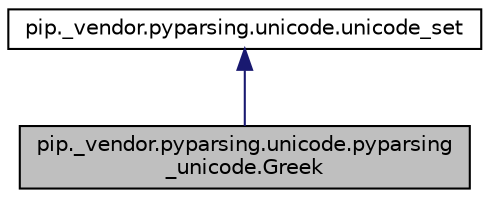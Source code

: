 digraph "pip._vendor.pyparsing.unicode.pyparsing_unicode.Greek"
{
 // LATEX_PDF_SIZE
  edge [fontname="Helvetica",fontsize="10",labelfontname="Helvetica",labelfontsize="10"];
  node [fontname="Helvetica",fontsize="10",shape=record];
  Node1 [label="pip._vendor.pyparsing.unicode.pyparsing\l_unicode.Greek",height=0.2,width=0.4,color="black", fillcolor="grey75", style="filled", fontcolor="black",tooltip=" "];
  Node2 -> Node1 [dir="back",color="midnightblue",fontsize="10",style="solid"];
  Node2 [label="pip._vendor.pyparsing.unicode.unicode_set",height=0.2,width=0.4,color="black", fillcolor="white", style="filled",URL="$classpip_1_1__vendor_1_1pyparsing_1_1unicode_1_1unicode__set.html",tooltip=" "];
}
